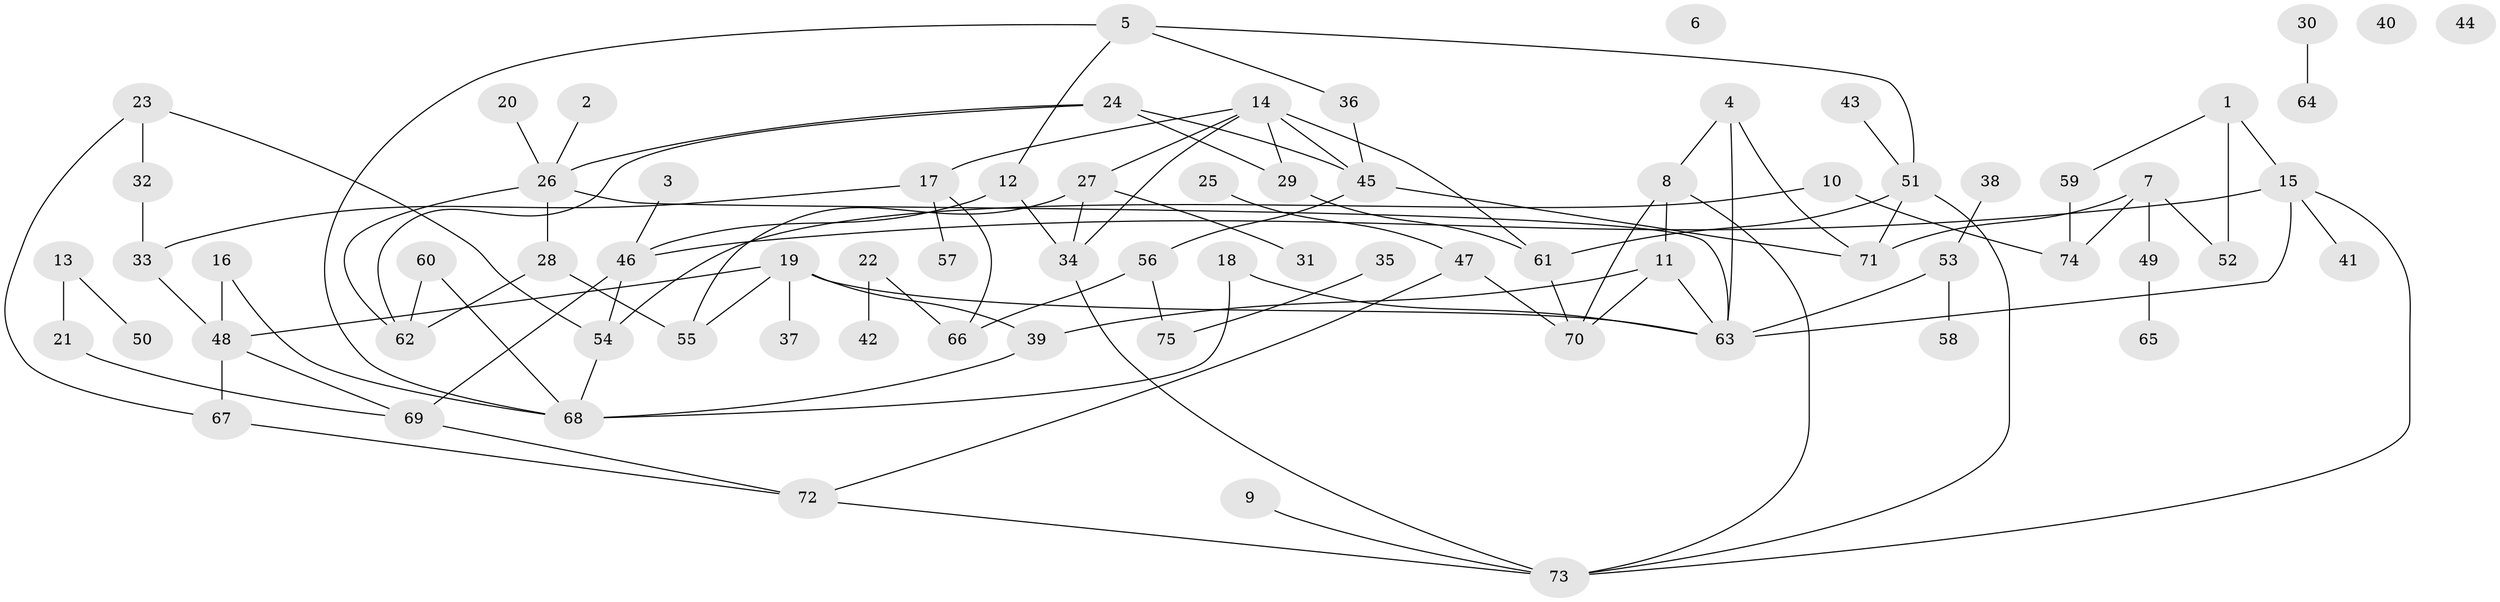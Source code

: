 // coarse degree distribution, {3: 0.10204081632653061, 5: 0.12244897959183673, 1: 0.24489795918367346, 7: 0.02040816326530612, 0: 0.08163265306122448, 8: 0.02040816326530612, 2: 0.16326530612244897, 4: 0.12244897959183673, 6: 0.10204081632653061, 10: 0.02040816326530612}
// Generated by graph-tools (version 1.1) at 2025/41/03/06/25 10:41:20]
// undirected, 75 vertices, 105 edges
graph export_dot {
graph [start="1"]
  node [color=gray90,style=filled];
  1;
  2;
  3;
  4;
  5;
  6;
  7;
  8;
  9;
  10;
  11;
  12;
  13;
  14;
  15;
  16;
  17;
  18;
  19;
  20;
  21;
  22;
  23;
  24;
  25;
  26;
  27;
  28;
  29;
  30;
  31;
  32;
  33;
  34;
  35;
  36;
  37;
  38;
  39;
  40;
  41;
  42;
  43;
  44;
  45;
  46;
  47;
  48;
  49;
  50;
  51;
  52;
  53;
  54;
  55;
  56;
  57;
  58;
  59;
  60;
  61;
  62;
  63;
  64;
  65;
  66;
  67;
  68;
  69;
  70;
  71;
  72;
  73;
  74;
  75;
  1 -- 15;
  1 -- 52;
  1 -- 59;
  2 -- 26;
  3 -- 46;
  4 -- 8;
  4 -- 63;
  4 -- 71;
  5 -- 12;
  5 -- 36;
  5 -- 51;
  5 -- 68;
  7 -- 49;
  7 -- 52;
  7 -- 71;
  7 -- 74;
  8 -- 11;
  8 -- 70;
  8 -- 73;
  9 -- 73;
  10 -- 54;
  10 -- 74;
  11 -- 39;
  11 -- 63;
  11 -- 70;
  12 -- 34;
  12 -- 46;
  13 -- 21;
  13 -- 50;
  14 -- 17;
  14 -- 27;
  14 -- 29;
  14 -- 34;
  14 -- 45;
  14 -- 61;
  15 -- 41;
  15 -- 46;
  15 -- 63;
  15 -- 73;
  16 -- 48;
  16 -- 68;
  17 -- 33;
  17 -- 57;
  17 -- 66;
  18 -- 63;
  18 -- 68;
  19 -- 37;
  19 -- 39;
  19 -- 48;
  19 -- 55;
  19 -- 63;
  20 -- 26;
  21 -- 69;
  22 -- 42;
  22 -- 66;
  23 -- 32;
  23 -- 54;
  23 -- 67;
  24 -- 26;
  24 -- 29;
  24 -- 45;
  24 -- 62;
  25 -- 47;
  26 -- 28;
  26 -- 62;
  26 -- 63;
  27 -- 31;
  27 -- 34;
  27 -- 55;
  28 -- 55;
  28 -- 62;
  29 -- 61;
  30 -- 64;
  32 -- 33;
  33 -- 48;
  34 -- 73;
  35 -- 75;
  36 -- 45;
  38 -- 53;
  39 -- 68;
  43 -- 51;
  45 -- 56;
  45 -- 71;
  46 -- 54;
  46 -- 69;
  47 -- 70;
  47 -- 72;
  48 -- 67;
  48 -- 69;
  49 -- 65;
  51 -- 61;
  51 -- 71;
  51 -- 73;
  53 -- 58;
  53 -- 63;
  54 -- 68;
  56 -- 66;
  56 -- 75;
  59 -- 74;
  60 -- 62;
  60 -- 68;
  61 -- 70;
  67 -- 72;
  69 -- 72;
  72 -- 73;
}
